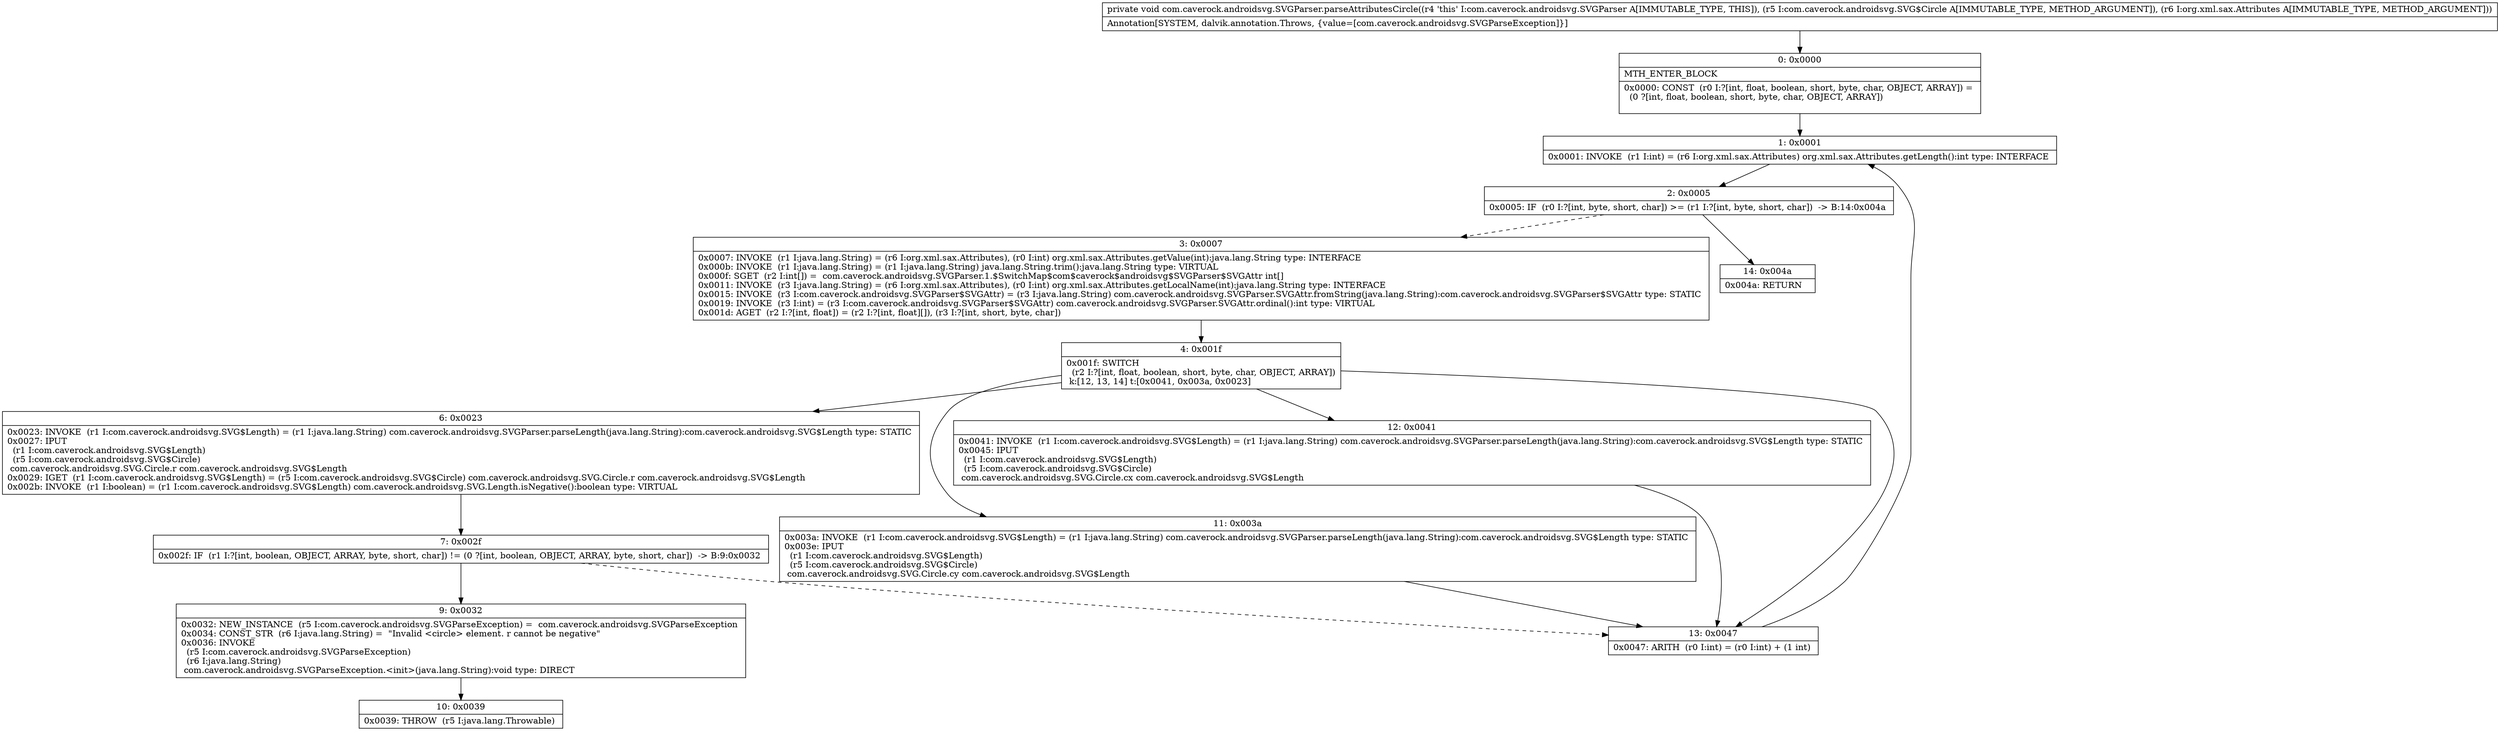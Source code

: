 digraph "CFG forcom.caverock.androidsvg.SVGParser.parseAttributesCircle(Lcom\/caverock\/androidsvg\/SVG$Circle;Lorg\/xml\/sax\/Attributes;)V" {
Node_0 [shape=record,label="{0\:\ 0x0000|MTH_ENTER_BLOCK\l|0x0000: CONST  (r0 I:?[int, float, boolean, short, byte, char, OBJECT, ARRAY]) = \l  (0 ?[int, float, boolean, short, byte, char, OBJECT, ARRAY])\l \l}"];
Node_1 [shape=record,label="{1\:\ 0x0001|0x0001: INVOKE  (r1 I:int) = (r6 I:org.xml.sax.Attributes) org.xml.sax.Attributes.getLength():int type: INTERFACE \l}"];
Node_2 [shape=record,label="{2\:\ 0x0005|0x0005: IF  (r0 I:?[int, byte, short, char]) \>= (r1 I:?[int, byte, short, char])  \-\> B:14:0x004a \l}"];
Node_3 [shape=record,label="{3\:\ 0x0007|0x0007: INVOKE  (r1 I:java.lang.String) = (r6 I:org.xml.sax.Attributes), (r0 I:int) org.xml.sax.Attributes.getValue(int):java.lang.String type: INTERFACE \l0x000b: INVOKE  (r1 I:java.lang.String) = (r1 I:java.lang.String) java.lang.String.trim():java.lang.String type: VIRTUAL \l0x000f: SGET  (r2 I:int[]) =  com.caverock.androidsvg.SVGParser.1.$SwitchMap$com$caverock$androidsvg$SVGParser$SVGAttr int[] \l0x0011: INVOKE  (r3 I:java.lang.String) = (r6 I:org.xml.sax.Attributes), (r0 I:int) org.xml.sax.Attributes.getLocalName(int):java.lang.String type: INTERFACE \l0x0015: INVOKE  (r3 I:com.caverock.androidsvg.SVGParser$SVGAttr) = (r3 I:java.lang.String) com.caverock.androidsvg.SVGParser.SVGAttr.fromString(java.lang.String):com.caverock.androidsvg.SVGParser$SVGAttr type: STATIC \l0x0019: INVOKE  (r3 I:int) = (r3 I:com.caverock.androidsvg.SVGParser$SVGAttr) com.caverock.androidsvg.SVGParser.SVGAttr.ordinal():int type: VIRTUAL \l0x001d: AGET  (r2 I:?[int, float]) = (r2 I:?[int, float][]), (r3 I:?[int, short, byte, char]) \l}"];
Node_4 [shape=record,label="{4\:\ 0x001f|0x001f: SWITCH  \l  (r2 I:?[int, float, boolean, short, byte, char, OBJECT, ARRAY])\l k:[12, 13, 14] t:[0x0041, 0x003a, 0x0023] \l}"];
Node_6 [shape=record,label="{6\:\ 0x0023|0x0023: INVOKE  (r1 I:com.caverock.androidsvg.SVG$Length) = (r1 I:java.lang.String) com.caverock.androidsvg.SVGParser.parseLength(java.lang.String):com.caverock.androidsvg.SVG$Length type: STATIC \l0x0027: IPUT  \l  (r1 I:com.caverock.androidsvg.SVG$Length)\l  (r5 I:com.caverock.androidsvg.SVG$Circle)\l com.caverock.androidsvg.SVG.Circle.r com.caverock.androidsvg.SVG$Length \l0x0029: IGET  (r1 I:com.caverock.androidsvg.SVG$Length) = (r5 I:com.caverock.androidsvg.SVG$Circle) com.caverock.androidsvg.SVG.Circle.r com.caverock.androidsvg.SVG$Length \l0x002b: INVOKE  (r1 I:boolean) = (r1 I:com.caverock.androidsvg.SVG$Length) com.caverock.androidsvg.SVG.Length.isNegative():boolean type: VIRTUAL \l}"];
Node_7 [shape=record,label="{7\:\ 0x002f|0x002f: IF  (r1 I:?[int, boolean, OBJECT, ARRAY, byte, short, char]) != (0 ?[int, boolean, OBJECT, ARRAY, byte, short, char])  \-\> B:9:0x0032 \l}"];
Node_9 [shape=record,label="{9\:\ 0x0032|0x0032: NEW_INSTANCE  (r5 I:com.caverock.androidsvg.SVGParseException) =  com.caverock.androidsvg.SVGParseException \l0x0034: CONST_STR  (r6 I:java.lang.String) =  \"Invalid \<circle\> element. r cannot be negative\" \l0x0036: INVOKE  \l  (r5 I:com.caverock.androidsvg.SVGParseException)\l  (r6 I:java.lang.String)\l com.caverock.androidsvg.SVGParseException.\<init\>(java.lang.String):void type: DIRECT \l}"];
Node_10 [shape=record,label="{10\:\ 0x0039|0x0039: THROW  (r5 I:java.lang.Throwable) \l}"];
Node_11 [shape=record,label="{11\:\ 0x003a|0x003a: INVOKE  (r1 I:com.caverock.androidsvg.SVG$Length) = (r1 I:java.lang.String) com.caverock.androidsvg.SVGParser.parseLength(java.lang.String):com.caverock.androidsvg.SVG$Length type: STATIC \l0x003e: IPUT  \l  (r1 I:com.caverock.androidsvg.SVG$Length)\l  (r5 I:com.caverock.androidsvg.SVG$Circle)\l com.caverock.androidsvg.SVG.Circle.cy com.caverock.androidsvg.SVG$Length \l}"];
Node_12 [shape=record,label="{12\:\ 0x0041|0x0041: INVOKE  (r1 I:com.caverock.androidsvg.SVG$Length) = (r1 I:java.lang.String) com.caverock.androidsvg.SVGParser.parseLength(java.lang.String):com.caverock.androidsvg.SVG$Length type: STATIC \l0x0045: IPUT  \l  (r1 I:com.caverock.androidsvg.SVG$Length)\l  (r5 I:com.caverock.androidsvg.SVG$Circle)\l com.caverock.androidsvg.SVG.Circle.cx com.caverock.androidsvg.SVG$Length \l}"];
Node_13 [shape=record,label="{13\:\ 0x0047|0x0047: ARITH  (r0 I:int) = (r0 I:int) + (1 int) \l}"];
Node_14 [shape=record,label="{14\:\ 0x004a|0x004a: RETURN   \l}"];
MethodNode[shape=record,label="{private void com.caverock.androidsvg.SVGParser.parseAttributesCircle((r4 'this' I:com.caverock.androidsvg.SVGParser A[IMMUTABLE_TYPE, THIS]), (r5 I:com.caverock.androidsvg.SVG$Circle A[IMMUTABLE_TYPE, METHOD_ARGUMENT]), (r6 I:org.xml.sax.Attributes A[IMMUTABLE_TYPE, METHOD_ARGUMENT]))  | Annotation[SYSTEM, dalvik.annotation.Throws, \{value=[com.caverock.androidsvg.SVGParseException]\}]\l}"];
MethodNode -> Node_0;
Node_0 -> Node_1;
Node_1 -> Node_2;
Node_2 -> Node_3[style=dashed];
Node_2 -> Node_14;
Node_3 -> Node_4;
Node_4 -> Node_6;
Node_4 -> Node_11;
Node_4 -> Node_12;
Node_4 -> Node_13;
Node_6 -> Node_7;
Node_7 -> Node_9;
Node_7 -> Node_13[style=dashed];
Node_9 -> Node_10;
Node_11 -> Node_13;
Node_12 -> Node_13;
Node_13 -> Node_1;
}

